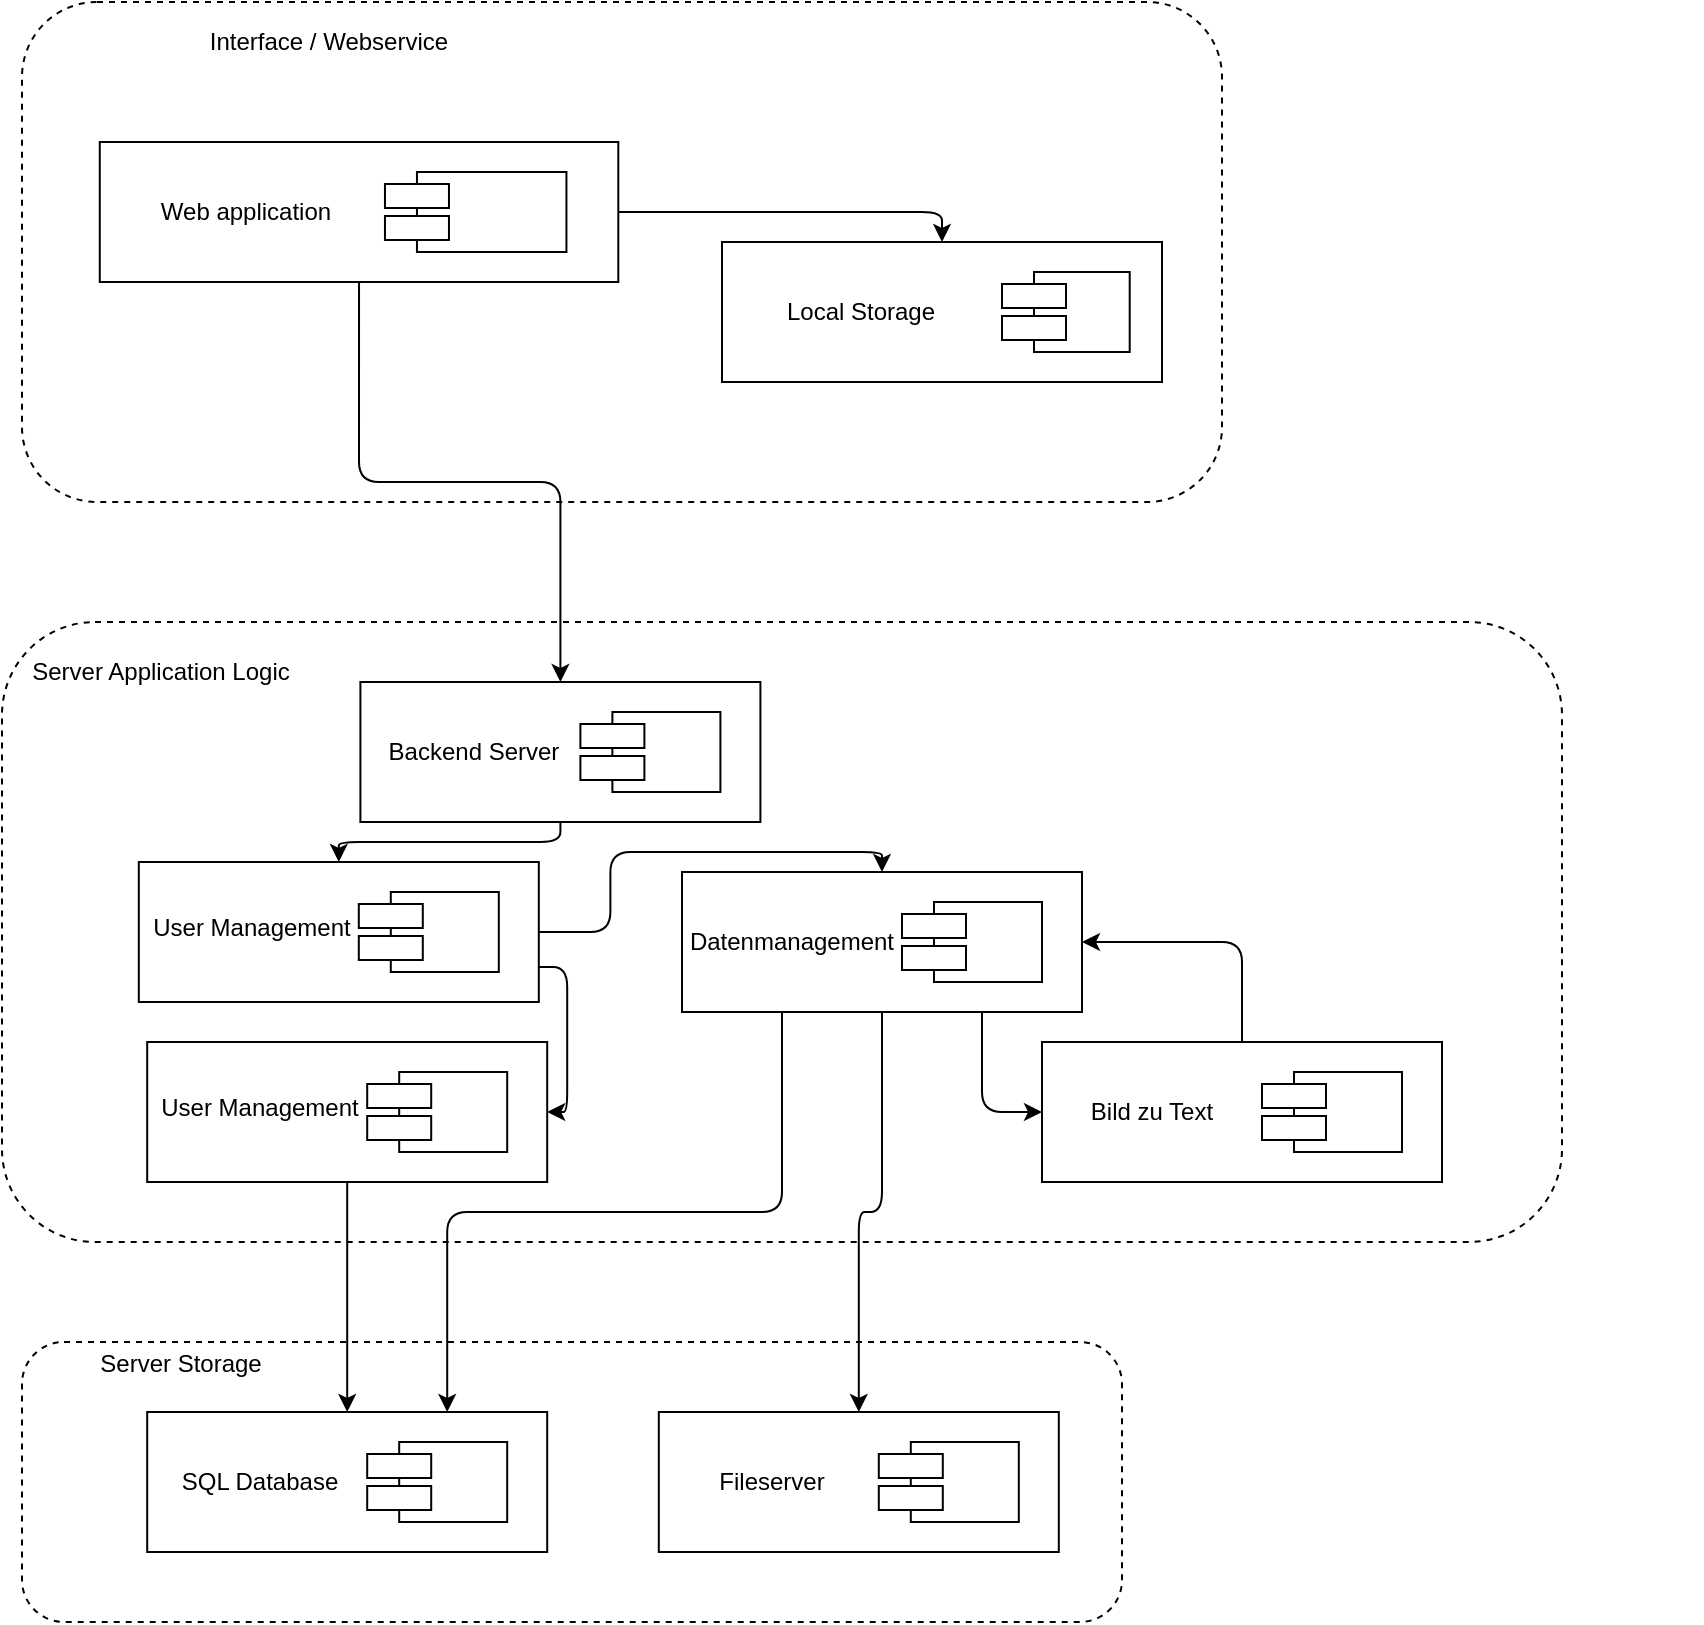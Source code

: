 <mxfile version="14.6.6" type="device"><diagram name="Page-1" id="5f0bae14-7c28-e335-631c-24af17079c00"><mxGraphModel dx="1422" dy="762" grid="1" gridSize="10" guides="1" tooltips="1" connect="1" arrows="1" fold="1" page="1" pageScale="1" pageWidth="1100" pageHeight="850" background="#ffffff" math="0" shadow="0"><root><mxCell id="0"/><mxCell id="1" parent="0"/><mxCell id="M4kyt89nX-22fWwxSUBl-4" value="" style="group" vertex="1" connectable="0" parent="1"><mxGeometry x="110" y="350" width="780" height="310" as="geometry"/></mxCell><mxCell id="M4kyt89nX-22fWwxSUBl-5" value="" style="rounded=1;whiteSpace=wrap;html=1;dashed=1;" vertex="1" parent="M4kyt89nX-22fWwxSUBl-4"><mxGeometry width="780" height="310" as="geometry"/></mxCell><mxCell id="M4kyt89nX-22fWwxSUBl-6" value="Server Application Logic" style="text;html=1;strokeColor=none;fillColor=none;align=center;verticalAlign=middle;whiteSpace=wrap;rounded=0;dashed=1;" vertex="1" parent="M4kyt89nX-22fWwxSUBl-4"><mxGeometry x="8.421" y="12.4" width="143.158" height="24.8" as="geometry"/></mxCell><mxCell id="M4kyt89nX-22fWwxSUBl-10" value="" style="shape=component;align=left;spacingLeft=36;rounded=0;shadow=0;comic=0;labelBackgroundColor=none;strokeWidth=1;fontFamily=Verdana;fontSize=12;html=1;" vertex="1" parent="M4kyt89nX-22fWwxSUBl-4"><mxGeometry x="279.2" y="35" width="70" height="40" as="geometry"/></mxCell><mxCell id="M4kyt89nX-22fWwxSUBl-17" value="" style="html=1;rounded=0;shadow=0;comic=0;labelBackgroundColor=none;strokeWidth=1;fontFamily=Verdana;fontSize=12;align=center;" vertex="1" parent="M4kyt89nX-22fWwxSUBl-4"><mxGeometry x="179.2" y="30" width="200" height="70" as="geometry"/></mxCell><mxCell id="M4kyt89nX-22fWwxSUBl-18" value="" style="shape=component;align=left;spacingLeft=36;rounded=0;shadow=0;comic=0;labelBackgroundColor=none;strokeWidth=1;fontFamily=Verdana;fontSize=12;html=1;" vertex="1" parent="M4kyt89nX-22fWwxSUBl-4"><mxGeometry x="289.2" y="45" width="70" height="40" as="geometry"/></mxCell><mxCell id="M4kyt89nX-22fWwxSUBl-19" value="Backend Server" style="text;html=1;strokeColor=none;fillColor=none;align=center;verticalAlign=middle;whiteSpace=wrap;rounded=0;dashed=1;" vertex="1" parent="M4kyt89nX-22fWwxSUBl-4"><mxGeometry x="170.8" y="55" width="129.6" height="20" as="geometry"/></mxCell><mxCell id="M4kyt89nX-22fWwxSUBl-20" value="" style="shape=component;align=left;spacingLeft=36;rounded=0;shadow=0;comic=0;labelBackgroundColor=none;strokeWidth=1;fontFamily=Verdana;fontSize=12;html=1;" vertex="1" parent="M4kyt89nX-22fWwxSUBl-4"><mxGeometry x="172.6" y="215" width="70" height="40" as="geometry"/></mxCell><mxCell id="M4kyt89nX-22fWwxSUBl-21" value="" style="html=1;rounded=0;shadow=0;comic=0;labelBackgroundColor=none;strokeWidth=1;fontFamily=Verdana;fontSize=12;align=center;" vertex="1" parent="M4kyt89nX-22fWwxSUBl-4"><mxGeometry x="72.6" y="210" width="200" height="70" as="geometry"/></mxCell><mxCell id="M4kyt89nX-22fWwxSUBl-22" value="" style="shape=component;align=left;spacingLeft=36;rounded=0;shadow=0;comic=0;labelBackgroundColor=none;strokeWidth=1;fontFamily=Verdana;fontSize=12;html=1;" vertex="1" parent="M4kyt89nX-22fWwxSUBl-4"><mxGeometry x="182.6" y="225" width="70" height="40" as="geometry"/></mxCell><mxCell id="M4kyt89nX-22fWwxSUBl-23" value="User Management" style="text;html=1;strokeColor=none;fillColor=none;align=center;verticalAlign=middle;whiteSpace=wrap;rounded=0;dashed=1;" vertex="1" parent="M4kyt89nX-22fWwxSUBl-4"><mxGeometry x="64.2" y="230" width="129.6" height="25" as="geometry"/></mxCell><mxCell id="M4kyt89nX-22fWwxSUBl-24" value="" style="shape=component;align=left;spacingLeft=36;rounded=0;shadow=0;comic=0;labelBackgroundColor=none;strokeWidth=1;fontFamily=Verdana;fontSize=12;html=1;" vertex="1" parent="M4kyt89nX-22fWwxSUBl-4"><mxGeometry x="440" y="130" width="70" height="40" as="geometry"/></mxCell><mxCell id="M4kyt89nX-22fWwxSUBl-25" value="" style="html=1;rounded=0;shadow=0;comic=0;labelBackgroundColor=none;strokeWidth=1;fontFamily=Verdana;fontSize=12;align=center;" vertex="1" parent="M4kyt89nX-22fWwxSUBl-4"><mxGeometry x="340" y="125" width="200" height="70" as="geometry"/></mxCell><mxCell id="M4kyt89nX-22fWwxSUBl-26" value="" style="shape=component;align=left;spacingLeft=36;rounded=0;shadow=0;comic=0;labelBackgroundColor=none;strokeWidth=1;fontFamily=Verdana;fontSize=12;html=1;" vertex="1" parent="M4kyt89nX-22fWwxSUBl-4"><mxGeometry x="450" y="140" width="70" height="40" as="geometry"/></mxCell><mxCell id="M4kyt89nX-22fWwxSUBl-27" value="Datenmanagement" style="text;html=1;strokeColor=none;fillColor=none;align=center;verticalAlign=middle;whiteSpace=wrap;rounded=0;dashed=1;" vertex="1" parent="M4kyt89nX-22fWwxSUBl-4"><mxGeometry x="330" y="150" width="129.6" height="20" as="geometry"/></mxCell><mxCell id="M4kyt89nX-22fWwxSUBl-67" value="" style="shape=component;align=left;spacingLeft=36;rounded=0;shadow=0;comic=0;labelBackgroundColor=none;strokeWidth=1;fontFamily=Verdana;fontSize=12;html=1;" vertex="1" parent="M4kyt89nX-22fWwxSUBl-4"><mxGeometry x="168.4" y="125" width="70" height="40" as="geometry"/></mxCell><mxCell id="M4kyt89nX-22fWwxSUBl-68" value="" style="html=1;rounded=0;shadow=0;comic=0;labelBackgroundColor=none;strokeWidth=1;fontFamily=Verdana;fontSize=12;align=center;" vertex="1" parent="M4kyt89nX-22fWwxSUBl-4"><mxGeometry x="68.4" y="120" width="200" height="70" as="geometry"/></mxCell><mxCell id="M4kyt89nX-22fWwxSUBl-69" value="" style="shape=component;align=left;spacingLeft=36;rounded=0;shadow=0;comic=0;labelBackgroundColor=none;strokeWidth=1;fontFamily=Verdana;fontSize=12;html=1;" vertex="1" parent="M4kyt89nX-22fWwxSUBl-4"><mxGeometry x="178.4" y="135" width="70" height="40" as="geometry"/></mxCell><mxCell id="M4kyt89nX-22fWwxSUBl-70" value="User Management" style="text;html=1;strokeColor=none;fillColor=none;align=center;verticalAlign=middle;whiteSpace=wrap;rounded=0;dashed=1;" vertex="1" parent="M4kyt89nX-22fWwxSUBl-4"><mxGeometry x="60" y="140" width="129.6" height="25" as="geometry"/></mxCell><mxCell id="M4kyt89nX-22fWwxSUBl-71" value="" style="endArrow=classic;html=1;exitX=0.5;exitY=1;exitDx=0;exitDy=0;entryX=0.5;entryY=0;entryDx=0;entryDy=0;edgeStyle=orthogonalEdgeStyle;endFill=1;" edge="1" parent="M4kyt89nX-22fWwxSUBl-4" source="M4kyt89nX-22fWwxSUBl-17" target="M4kyt89nX-22fWwxSUBl-68"><mxGeometry width="50" height="50" relative="1" as="geometry"><mxPoint x="188.519" y="-160" as="sourcePoint"/><mxPoint x="289.2" y="40" as="targetPoint"/></mxGeometry></mxCell><mxCell id="M4kyt89nX-22fWwxSUBl-72" value="" style="endArrow=classic;html=1;exitX=1;exitY=0.5;exitDx=0;exitDy=0;entryX=0.5;entryY=0;entryDx=0;entryDy=0;edgeStyle=orthogonalEdgeStyle;endFill=1;" edge="1" parent="M4kyt89nX-22fWwxSUBl-4" source="M4kyt89nX-22fWwxSUBl-68" target="M4kyt89nX-22fWwxSUBl-25"><mxGeometry width="50" height="50" relative="1" as="geometry"><mxPoint x="289.2" y="110" as="sourcePoint"/><mxPoint x="178.4" y="130" as="targetPoint"/></mxGeometry></mxCell><mxCell id="M4kyt89nX-22fWwxSUBl-73" value="" style="endArrow=classic;html=1;exitX=1;exitY=0.75;exitDx=0;exitDy=0;entryX=1;entryY=0.5;entryDx=0;entryDy=0;edgeStyle=orthogonalEdgeStyle;endFill=1;" edge="1" parent="M4kyt89nX-22fWwxSUBl-4" source="M4kyt89nX-22fWwxSUBl-68" target="M4kyt89nX-22fWwxSUBl-21"><mxGeometry width="50" height="50" relative="1" as="geometry"><mxPoint x="278.4" y="165" as="sourcePoint"/><mxPoint x="438.4" y="220" as="targetPoint"/></mxGeometry></mxCell><mxCell id="M4kyt89nX-22fWwxSUBl-89" value="" style="shape=component;align=left;spacingLeft=36;rounded=0;shadow=0;comic=0;labelBackgroundColor=none;strokeWidth=1;fontFamily=Verdana;fontSize=12;html=1;" vertex="1" parent="M4kyt89nX-22fWwxSUBl-4"><mxGeometry x="620" y="215" width="70" height="40" as="geometry"/></mxCell><mxCell id="M4kyt89nX-22fWwxSUBl-90" value="" style="html=1;rounded=0;shadow=0;comic=0;labelBackgroundColor=none;strokeWidth=1;fontFamily=Verdana;fontSize=12;align=center;" vertex="1" parent="M4kyt89nX-22fWwxSUBl-4"><mxGeometry x="520" y="210" width="200" height="70" as="geometry"/></mxCell><mxCell id="M4kyt89nX-22fWwxSUBl-91" value="" style="shape=component;align=left;spacingLeft=36;rounded=0;shadow=0;comic=0;labelBackgroundColor=none;strokeWidth=1;fontFamily=Verdana;fontSize=12;html=1;" vertex="1" parent="M4kyt89nX-22fWwxSUBl-4"><mxGeometry x="630" y="225" width="70" height="40" as="geometry"/></mxCell><mxCell id="M4kyt89nX-22fWwxSUBl-92" value="Bild zu Text" style="text;html=1;strokeColor=none;fillColor=none;align=center;verticalAlign=middle;whiteSpace=wrap;rounded=0;dashed=1;" vertex="1" parent="M4kyt89nX-22fWwxSUBl-4"><mxGeometry x="510" y="235" width="129.6" height="20" as="geometry"/></mxCell><mxCell id="M4kyt89nX-22fWwxSUBl-93" value="" style="endArrow=classic;html=1;entryX=0;entryY=0.5;entryDx=0;entryDy=0;edgeStyle=orthogonalEdgeStyle;endFill=1;exitX=0.75;exitY=1;exitDx=0;exitDy=0;" edge="1" parent="M4kyt89nX-22fWwxSUBl-4" source="M4kyt89nX-22fWwxSUBl-25" target="M4kyt89nX-22fWwxSUBl-90"><mxGeometry width="50" height="50" relative="1" as="geometry"><mxPoint x="450" y="205" as="sourcePoint"/><mxPoint x="438.4" y="405" as="targetPoint"/></mxGeometry></mxCell><mxCell id="M4kyt89nX-22fWwxSUBl-94" value="" style="endArrow=classic;html=1;entryX=1;entryY=0.5;entryDx=0;entryDy=0;edgeStyle=orthogonalEdgeStyle;endFill=1;exitX=0.5;exitY=0;exitDx=0;exitDy=0;" edge="1" parent="M4kyt89nX-22fWwxSUBl-4" source="M4kyt89nX-22fWwxSUBl-90" target="M4kyt89nX-22fWwxSUBl-25"><mxGeometry width="50" height="50" relative="1" as="geometry"><mxPoint x="940" y="170" as="sourcePoint"/><mxPoint x="530" y="255" as="targetPoint"/></mxGeometry></mxCell><mxCell id="M4kyt89nX-22fWwxSUBl-3" value="" style="group" vertex="1" connectable="0" parent="1"><mxGeometry x="120" y="40" width="840" height="250" as="geometry"/></mxCell><mxCell id="M4kyt89nX-22fWwxSUBl-1" value="" style="rounded=1;whiteSpace=wrap;html=1;dashed=1;" vertex="1" parent="M4kyt89nX-22fWwxSUBl-3"><mxGeometry width="600" height="250" as="geometry"/></mxCell><mxCell id="M4kyt89nX-22fWwxSUBl-2" value="Interface / Webservice" style="text;html=1;strokeColor=none;fillColor=none;align=center;verticalAlign=middle;whiteSpace=wrap;rounded=0;dashed=1;" vertex="1" parent="M4kyt89nX-22fWwxSUBl-3"><mxGeometry x="16.154" y="10" width="274.615" height="20" as="geometry"/></mxCell><mxCell id="M4kyt89nX-22fWwxSUBl-9" value="" style="html=1;rounded=0;shadow=0;comic=0;labelBackgroundColor=none;strokeWidth=1;fontFamily=Verdana;fontSize=12;align=center;" vertex="1" parent="M4kyt89nX-22fWwxSUBl-3"><mxGeometry x="350" y="120" width="220" height="70" as="geometry"/></mxCell><mxCell id="M4kyt89nX-22fWwxSUBl-11" value="Local Storage" style="text;html=1;strokeColor=none;fillColor=none;align=center;verticalAlign=middle;whiteSpace=wrap;rounded=0;dashed=1;" vertex="1" parent="M4kyt89nX-22fWwxSUBl-3"><mxGeometry x="315.328" y="145" width="209.354" height="20" as="geometry"/></mxCell><mxCell id="M4kyt89nX-22fWwxSUBl-8" value="" style="group" vertex="1" connectable="0" parent="M4kyt89nX-22fWwxSUBl-3"><mxGeometry y="70" width="350" height="70" as="geometry"/></mxCell><mxCell id="39150e848f15840c-4" value="" style="html=1;rounded=0;shadow=0;comic=0;labelBackgroundColor=none;strokeWidth=1;fontFamily=Verdana;fontSize=12;align=center;" parent="M4kyt89nX-22fWwxSUBl-8" vertex="1"><mxGeometry x="38.889" width="259.259" height="70" as="geometry"/></mxCell><mxCell id="39150e848f15840c-10" value="" style="shape=component;align=left;spacingLeft=36;rounded=0;shadow=0;comic=0;labelBackgroundColor=none;strokeWidth=1;fontFamily=Verdana;fontSize=12;html=1;" parent="M4kyt89nX-22fWwxSUBl-8" vertex="1"><mxGeometry x="181.481" y="15" width="90.741" height="40" as="geometry"/></mxCell><mxCell id="M4kyt89nX-22fWwxSUBl-7" value="Web application" style="text;html=1;strokeColor=none;fillColor=none;align=center;verticalAlign=middle;whiteSpace=wrap;rounded=0;dashed=1;" vertex="1" parent="M4kyt89nX-22fWwxSUBl-8"><mxGeometry x="28.0" y="25" width="168.0" height="20" as="geometry"/></mxCell><mxCell id="M4kyt89nX-22fWwxSUBl-47" value="" style="shape=component;align=left;spacingLeft=36;rounded=0;shadow=0;comic=0;labelBackgroundColor=none;strokeWidth=1;fontFamily=Verdana;fontSize=12;html=1;" vertex="1" parent="M4kyt89nX-22fWwxSUBl-3"><mxGeometry x="490" y="135" width="63.85" height="40" as="geometry"/></mxCell><mxCell id="M4kyt89nX-22fWwxSUBl-48" value="" style="endArrow=classic;html=1;exitX=1;exitY=0.5;exitDx=0;exitDy=0;entryX=0.5;entryY=0;entryDx=0;entryDy=0;edgeStyle=orthogonalEdgeStyle;endFill=1;" edge="1" parent="M4kyt89nX-22fWwxSUBl-3" source="39150e848f15840c-4" target="M4kyt89nX-22fWwxSUBl-9"><mxGeometry width="50" height="50" relative="1" as="geometry"><mxPoint x="549.231" y="100" as="sourcePoint"/><mxPoint x="630" y="50" as="targetPoint"/></mxGeometry></mxCell><mxCell id="M4kyt89nX-22fWwxSUBl-14" value="" style="group" vertex="1" connectable="0" parent="1"><mxGeometry x="120" y="710" width="590" height="140" as="geometry"/></mxCell><mxCell id="M4kyt89nX-22fWwxSUBl-15" value="" style="rounded=1;whiteSpace=wrap;html=1;dashed=1;" vertex="1" parent="M4kyt89nX-22fWwxSUBl-14"><mxGeometry width="550" height="140.0" as="geometry"/></mxCell><mxCell id="M4kyt89nX-22fWwxSUBl-16" value="Server Storage" style="text;html=1;strokeColor=none;fillColor=none;align=center;verticalAlign=middle;whiteSpace=wrap;rounded=0;dashed=1;" vertex="1" parent="M4kyt89nX-22fWwxSUBl-14"><mxGeometry x="8.421" y="5.6" width="143.158" height="11.2" as="geometry"/></mxCell><mxCell id="M4kyt89nX-22fWwxSUBl-28" value="" style="shape=component;align=left;spacingLeft=36;rounded=0;shadow=0;comic=0;labelBackgroundColor=none;strokeWidth=1;fontFamily=Verdana;fontSize=12;html=1;" vertex="1" parent="M4kyt89nX-22fWwxSUBl-14"><mxGeometry x="162.6" y="40" width="70" height="40" as="geometry"/></mxCell><mxCell id="M4kyt89nX-22fWwxSUBl-29" value="" style="html=1;rounded=0;shadow=0;comic=0;labelBackgroundColor=none;strokeWidth=1;fontFamily=Verdana;fontSize=12;align=center;" vertex="1" parent="M4kyt89nX-22fWwxSUBl-14"><mxGeometry x="62.6" y="35" width="200" height="70" as="geometry"/></mxCell><mxCell id="M4kyt89nX-22fWwxSUBl-30" value="" style="shape=component;align=left;spacingLeft=36;rounded=0;shadow=0;comic=0;labelBackgroundColor=none;strokeWidth=1;fontFamily=Verdana;fontSize=12;html=1;" vertex="1" parent="M4kyt89nX-22fWwxSUBl-14"><mxGeometry x="172.6" y="50" width="70" height="40" as="geometry"/></mxCell><mxCell id="M4kyt89nX-22fWwxSUBl-31" value="SQL Database" style="text;html=1;strokeColor=none;fillColor=none;align=center;verticalAlign=middle;whiteSpace=wrap;rounded=0;dashed=1;" vertex="1" parent="M4kyt89nX-22fWwxSUBl-14"><mxGeometry x="54.2" y="60" width="129.6" height="20" as="geometry"/></mxCell><mxCell id="M4kyt89nX-22fWwxSUBl-74" value="" style="shape=component;align=left;spacingLeft=36;rounded=0;shadow=0;comic=0;labelBackgroundColor=none;strokeWidth=1;fontFamily=Verdana;fontSize=12;html=1;" vertex="1" parent="M4kyt89nX-22fWwxSUBl-14"><mxGeometry x="418.4" y="40" width="70" height="40" as="geometry"/></mxCell><mxCell id="M4kyt89nX-22fWwxSUBl-75" value="" style="html=1;rounded=0;shadow=0;comic=0;labelBackgroundColor=none;strokeWidth=1;fontFamily=Verdana;fontSize=12;align=center;" vertex="1" parent="M4kyt89nX-22fWwxSUBl-14"><mxGeometry x="318.4" y="35" width="200" height="70" as="geometry"/></mxCell><mxCell id="M4kyt89nX-22fWwxSUBl-76" value="" style="shape=component;align=left;spacingLeft=36;rounded=0;shadow=0;comic=0;labelBackgroundColor=none;strokeWidth=1;fontFamily=Verdana;fontSize=12;html=1;" vertex="1" parent="M4kyt89nX-22fWwxSUBl-14"><mxGeometry x="428.4" y="50" width="70" height="40" as="geometry"/></mxCell><mxCell id="M4kyt89nX-22fWwxSUBl-77" value="Fileserver" style="text;html=1;strokeColor=none;fillColor=none;align=center;verticalAlign=middle;whiteSpace=wrap;rounded=0;dashed=1;" vertex="1" parent="M4kyt89nX-22fWwxSUBl-14"><mxGeometry x="310" y="60" width="129.6" height="20" as="geometry"/></mxCell><mxCell id="M4kyt89nX-22fWwxSUBl-49" value="" style="endArrow=classic;html=1;exitX=0.5;exitY=1;exitDx=0;exitDy=0;entryX=0.5;entryY=0;entryDx=0;entryDy=0;edgeStyle=orthogonalEdgeStyle;endFill=1;" edge="1" parent="1" source="39150e848f15840c-4" target="M4kyt89nX-22fWwxSUBl-17"><mxGeometry width="50" height="50" relative="1" as="geometry"><mxPoint x="360" y="155" as="sourcePoint"/><mxPoint x="518.4" y="170" as="targetPoint"/></mxGeometry></mxCell><mxCell id="M4kyt89nX-22fWwxSUBl-78" value="" style="endArrow=classic;html=1;exitX=0.5;exitY=1;exitDx=0;exitDy=0;entryX=0.5;entryY=0;entryDx=0;entryDy=0;edgeStyle=orthogonalEdgeStyle;endFill=1;" edge="1" parent="1" source="M4kyt89nX-22fWwxSUBl-25" target="M4kyt89nX-22fWwxSUBl-75"><mxGeometry width="50" height="50" relative="1" as="geometry"><mxPoint x="388.4" y="515" as="sourcePoint"/><mxPoint x="548.4" y="570" as="targetPoint"/></mxGeometry></mxCell><mxCell id="M4kyt89nX-22fWwxSUBl-79" value="" style="endArrow=classic;html=1;exitX=0.25;exitY=1;exitDx=0;exitDy=0;entryX=0.75;entryY=0;entryDx=0;entryDy=0;edgeStyle=orthogonalEdgeStyle;endFill=1;" edge="1" parent="1" source="M4kyt89nX-22fWwxSUBl-25" target="M4kyt89nX-22fWwxSUBl-29"><mxGeometry width="50" height="50" relative="1" as="geometry"><mxPoint x="548.4" y="640" as="sourcePoint"/><mxPoint x="548.4" y="760" as="targetPoint"/></mxGeometry></mxCell><mxCell id="M4kyt89nX-22fWwxSUBl-81" value="" style="endArrow=classic;html=1;exitX=0.5;exitY=1;exitDx=0;exitDy=0;entryX=0.5;entryY=0;entryDx=0;entryDy=0;edgeStyle=orthogonalEdgeStyle;endFill=1;" edge="1" parent="1" source="M4kyt89nX-22fWwxSUBl-21" target="M4kyt89nX-22fWwxSUBl-29"><mxGeometry width="50" height="50" relative="1" as="geometry"><mxPoint x="498.4" y="640" as="sourcePoint"/><mxPoint x="338.4" y="760" as="targetPoint"/></mxGeometry></mxCell></root></mxGraphModel></diagram></mxfile>